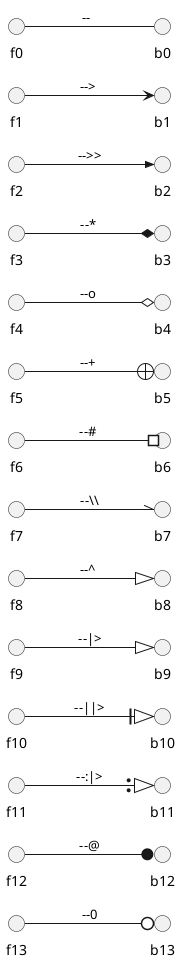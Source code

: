 @startuml
left to right direction
skinparam nodesep 5

f13 --0   b13 : ""--0""
f12 --@   b12 : ""--@""
f11 --:|> b11 : ""--:|>""
f10 --||> b10 : ""--||>""
f9  --|>  b9  : ""--|>""
f8  --^   b8  : ""--^ ""
f7  --\\  b7  : ""--\\\\""
f6  --#   b6  : ""--# ""
f5  --+   b5  : ""--+ ""
f4  --o   b4  : ""--o ""
f3  --*   b3  : ""--* ""
f2  -->>  b2  : ""-->>""
f1  -->   b1  : ""--> ""
f0  --    b0  : ""--  ""


newpage

left to right direction
skinparam nodesep 5

f10 0--0 b10 : "" 0--0 ""
f9 )--(  b9  : "" )--( ""
f8 0)--(0 b8 : "" 0)--(0""
f7 0)--  b7  : "" 0)-- ""
f6 -0)-  b6  : "" -0)- ""
f5 -(0)- b5  : "" -(0)-""
f4 -(0-  b4  : "" -(0- ""
f3 --(0  b3  : "" --(0 ""
f2 --(   b2  : "" --(  ""
f1 --0   b1  : "" --0  ""


@enduml
